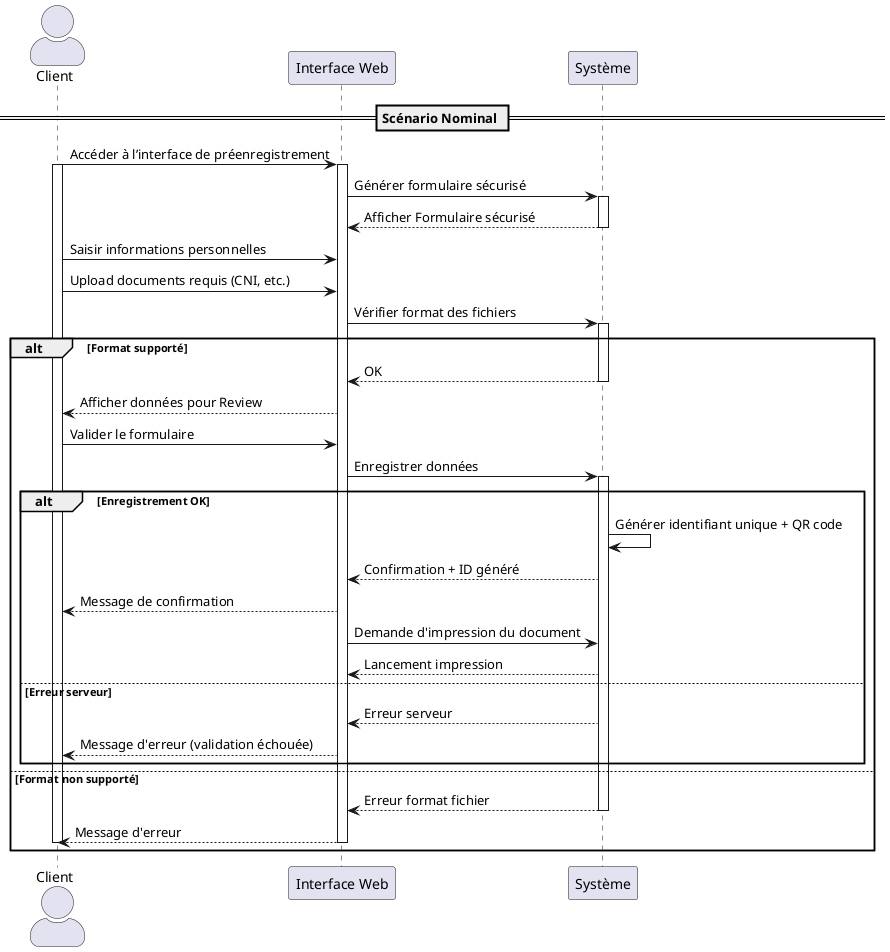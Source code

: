 @startuml UCCO1
skinparam actorStyle awesome

actor Client
participant "Interface Web" as UI
participant "Système" as System

== Scénario Nominal ==
Client -> UI : Accéder à l’interface de préenregistrement
activate UI
activate Client
UI -> System : Générer formulaire sécurisé
activate System
System --> UI : Afficher Formulaire sécurisé
deactivate System

Client -> UI : Saisir informations personnelles
Client -> UI : Upload documents requis (CNI, etc.)
UI -> System : Vérifier format des fichiers
activate System
alt Format supporté
    System --> UI : OK
    deactivate System
    UI --> Client : Afficher données pour Review
    Client -> UI : Valider le formulaire
    UI -> System : Enregistrer données
    activate System
    alt Enregistrement OK
        System -> System : Générer identifiant unique + QR code
        System --> UI : Confirmation + ID généré
        UI --> Client : Message de confirmation
        UI -> System : Demande d'impression du document
        System --> UI : Lancement impression
    else Erreur serveur
        System --> UI : Erreur serveur
        UI --> Client : Message d'erreur (validation échouée)
    end
    
else Format non supporté
    System --> UI : Erreur format fichier
    deactivate System
    UI --> Client : Message d'erreur
    deactivate Client
    deactivate UI
end
deactivate Client
deactivate UI

@enduml

